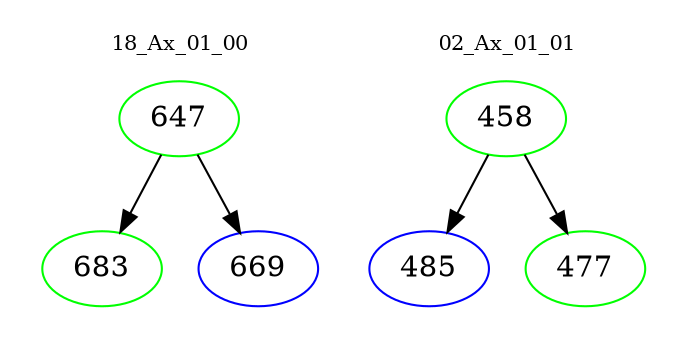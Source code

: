 digraph{
subgraph cluster_0 {
color = white
label = "18_Ax_01_00";
fontsize=10;
T0_647 [label="647", color="green"]
T0_647 -> T0_683 [color="black"]
T0_683 [label="683", color="green"]
T0_647 -> T0_669 [color="black"]
T0_669 [label="669", color="blue"]
}
subgraph cluster_1 {
color = white
label = "02_Ax_01_01";
fontsize=10;
T1_458 [label="458", color="green"]
T1_458 -> T1_485 [color="black"]
T1_485 [label="485", color="blue"]
T1_458 -> T1_477 [color="black"]
T1_477 [label="477", color="green"]
}
}
